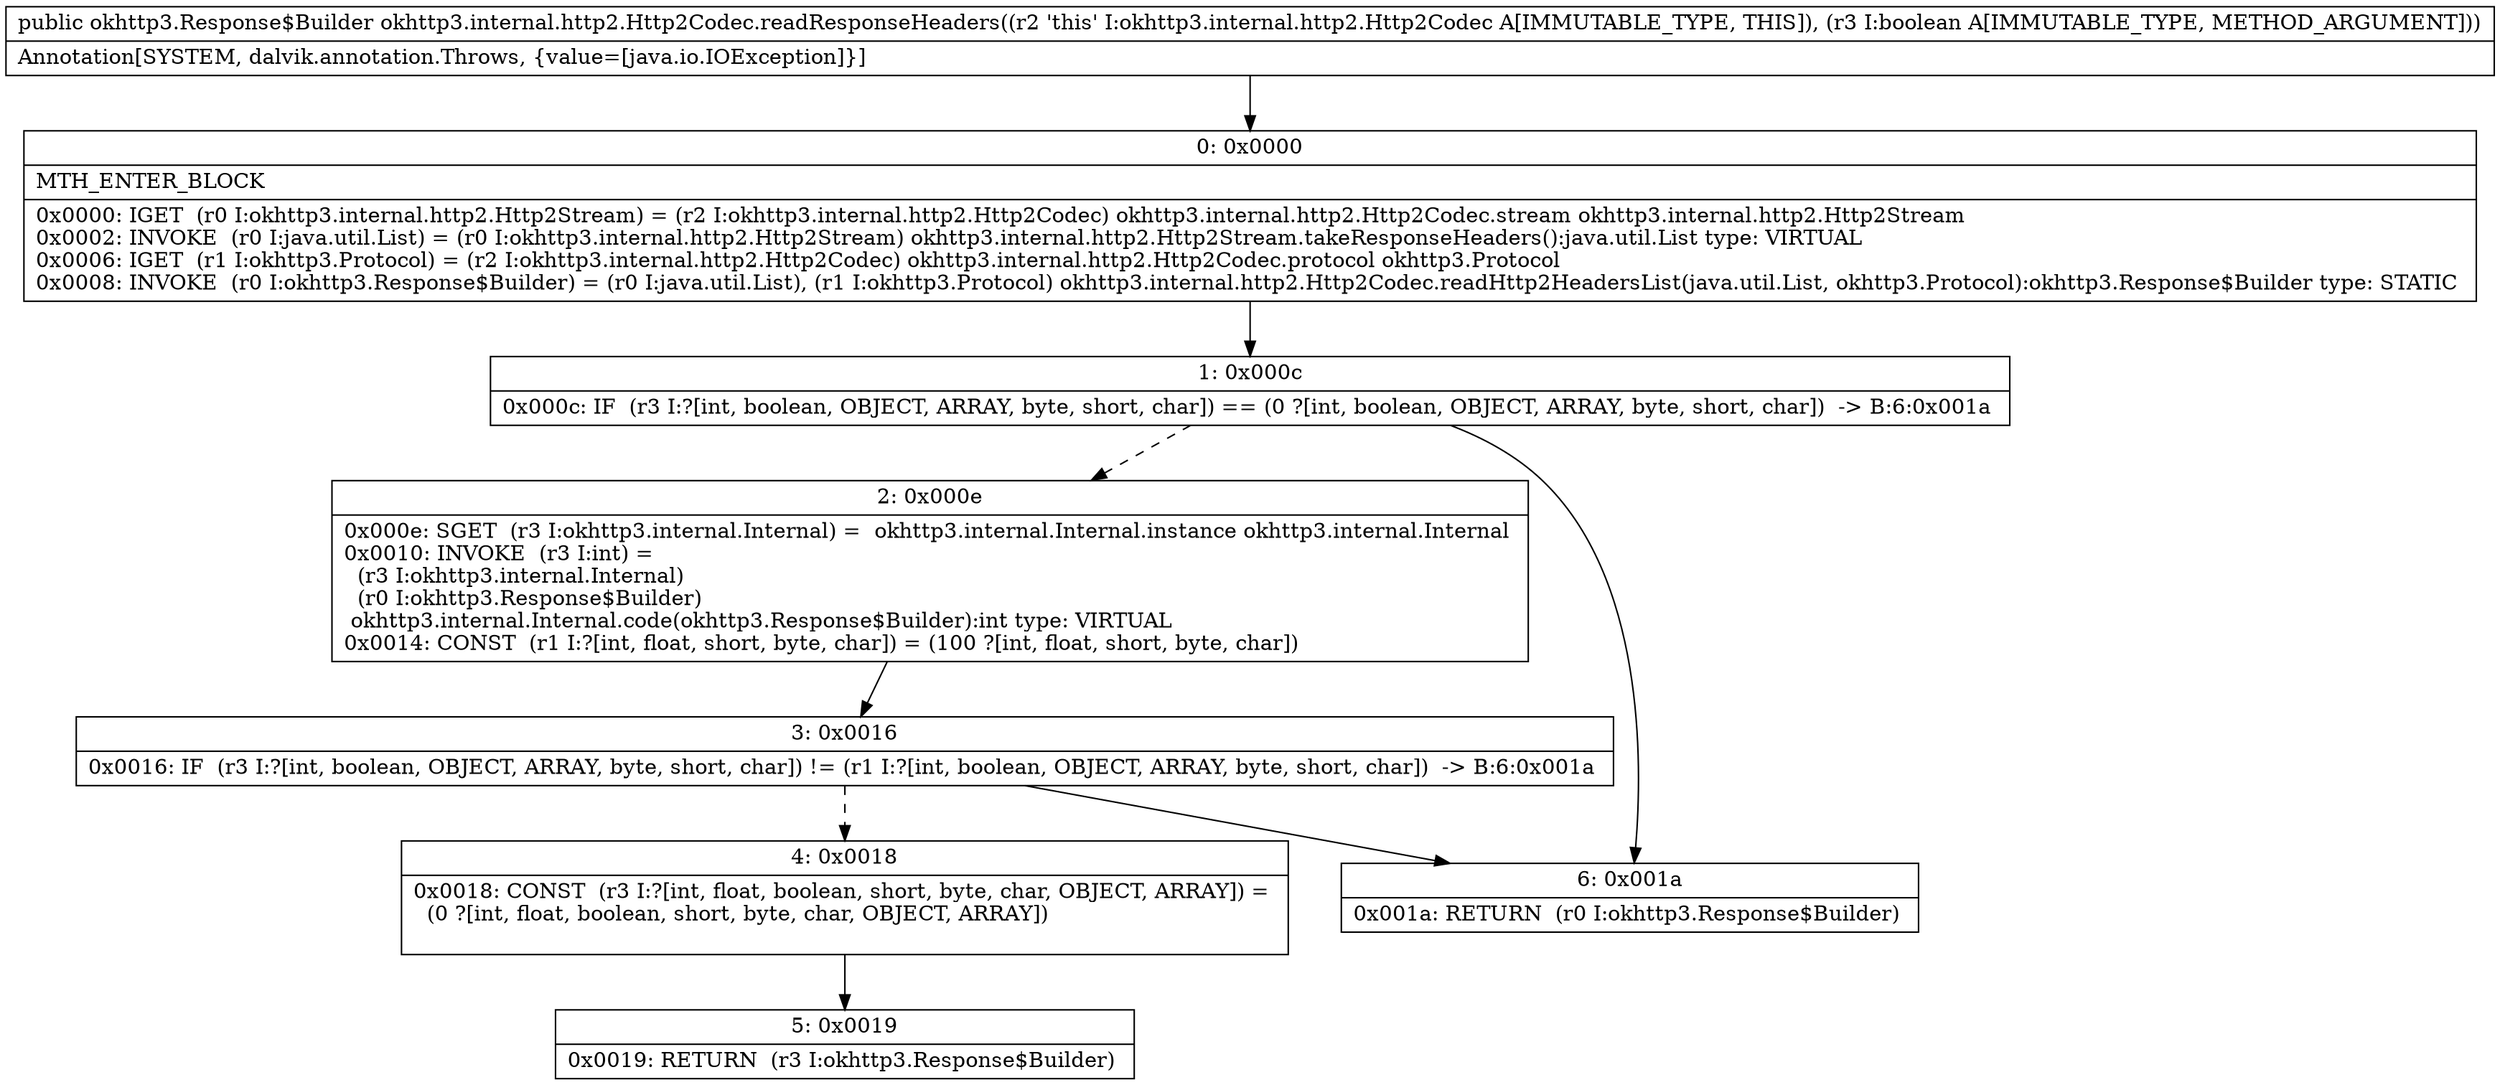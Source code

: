 digraph "CFG forokhttp3.internal.http2.Http2Codec.readResponseHeaders(Z)Lokhttp3\/Response$Builder;" {
Node_0 [shape=record,label="{0\:\ 0x0000|MTH_ENTER_BLOCK\l|0x0000: IGET  (r0 I:okhttp3.internal.http2.Http2Stream) = (r2 I:okhttp3.internal.http2.Http2Codec) okhttp3.internal.http2.Http2Codec.stream okhttp3.internal.http2.Http2Stream \l0x0002: INVOKE  (r0 I:java.util.List) = (r0 I:okhttp3.internal.http2.Http2Stream) okhttp3.internal.http2.Http2Stream.takeResponseHeaders():java.util.List type: VIRTUAL \l0x0006: IGET  (r1 I:okhttp3.Protocol) = (r2 I:okhttp3.internal.http2.Http2Codec) okhttp3.internal.http2.Http2Codec.protocol okhttp3.Protocol \l0x0008: INVOKE  (r0 I:okhttp3.Response$Builder) = (r0 I:java.util.List), (r1 I:okhttp3.Protocol) okhttp3.internal.http2.Http2Codec.readHttp2HeadersList(java.util.List, okhttp3.Protocol):okhttp3.Response$Builder type: STATIC \l}"];
Node_1 [shape=record,label="{1\:\ 0x000c|0x000c: IF  (r3 I:?[int, boolean, OBJECT, ARRAY, byte, short, char]) == (0 ?[int, boolean, OBJECT, ARRAY, byte, short, char])  \-\> B:6:0x001a \l}"];
Node_2 [shape=record,label="{2\:\ 0x000e|0x000e: SGET  (r3 I:okhttp3.internal.Internal) =  okhttp3.internal.Internal.instance okhttp3.internal.Internal \l0x0010: INVOKE  (r3 I:int) = \l  (r3 I:okhttp3.internal.Internal)\l  (r0 I:okhttp3.Response$Builder)\l okhttp3.internal.Internal.code(okhttp3.Response$Builder):int type: VIRTUAL \l0x0014: CONST  (r1 I:?[int, float, short, byte, char]) = (100 ?[int, float, short, byte, char]) \l}"];
Node_3 [shape=record,label="{3\:\ 0x0016|0x0016: IF  (r3 I:?[int, boolean, OBJECT, ARRAY, byte, short, char]) != (r1 I:?[int, boolean, OBJECT, ARRAY, byte, short, char])  \-\> B:6:0x001a \l}"];
Node_4 [shape=record,label="{4\:\ 0x0018|0x0018: CONST  (r3 I:?[int, float, boolean, short, byte, char, OBJECT, ARRAY]) = \l  (0 ?[int, float, boolean, short, byte, char, OBJECT, ARRAY])\l \l}"];
Node_5 [shape=record,label="{5\:\ 0x0019|0x0019: RETURN  (r3 I:okhttp3.Response$Builder) \l}"];
Node_6 [shape=record,label="{6\:\ 0x001a|0x001a: RETURN  (r0 I:okhttp3.Response$Builder) \l}"];
MethodNode[shape=record,label="{public okhttp3.Response$Builder okhttp3.internal.http2.Http2Codec.readResponseHeaders((r2 'this' I:okhttp3.internal.http2.Http2Codec A[IMMUTABLE_TYPE, THIS]), (r3 I:boolean A[IMMUTABLE_TYPE, METHOD_ARGUMENT]))  | Annotation[SYSTEM, dalvik.annotation.Throws, \{value=[java.io.IOException]\}]\l}"];
MethodNode -> Node_0;
Node_0 -> Node_1;
Node_1 -> Node_2[style=dashed];
Node_1 -> Node_6;
Node_2 -> Node_3;
Node_3 -> Node_4[style=dashed];
Node_3 -> Node_6;
Node_4 -> Node_5;
}

